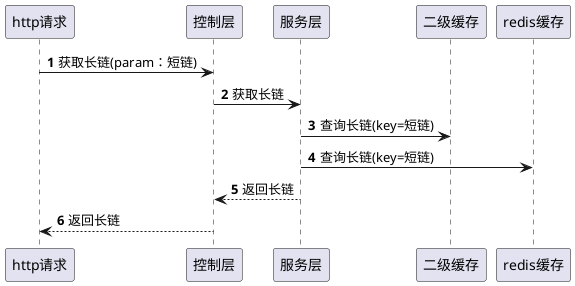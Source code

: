 @startuml
'使用短链获取原始长链

autonumber

http请求 -> 控制层: 获取长链(param：短链)
控制层 -> 服务层: 获取长链

服务层 -> 二级缓存: 查询长链(key=短链)
服务层 -> redis缓存: 查询长链(key=短链)

服务层 --> 控制层: 返回长链
控制层 --> http请求: 返回长链

@enduml
